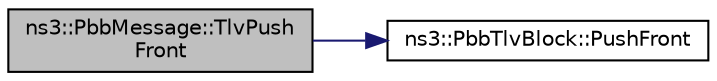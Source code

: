 digraph "ns3::PbbMessage::TlvPushFront"
{
 // LATEX_PDF_SIZE
  edge [fontname="Helvetica",fontsize="10",labelfontname="Helvetica",labelfontsize="10"];
  node [fontname="Helvetica",fontsize="10",shape=record];
  rankdir="LR";
  Node1 [label="ns3::PbbMessage::TlvPush\lFront",height=0.2,width=0.4,color="black", fillcolor="grey75", style="filled", fontcolor="black",tooltip="Prepends a message TLV to the front of this message."];
  Node1 -> Node2 [color="midnightblue",fontsize="10",style="solid",fontname="Helvetica"];
  Node2 [label="ns3::PbbTlvBlock::PushFront",height=0.2,width=0.4,color="black", fillcolor="white", style="filled",URL="$classns3_1_1_pbb_tlv_block.html#a3c4e94e21f6075a3268de8bc1ccc5708",tooltip="Prepends a TLV to the front of this block."];
}
